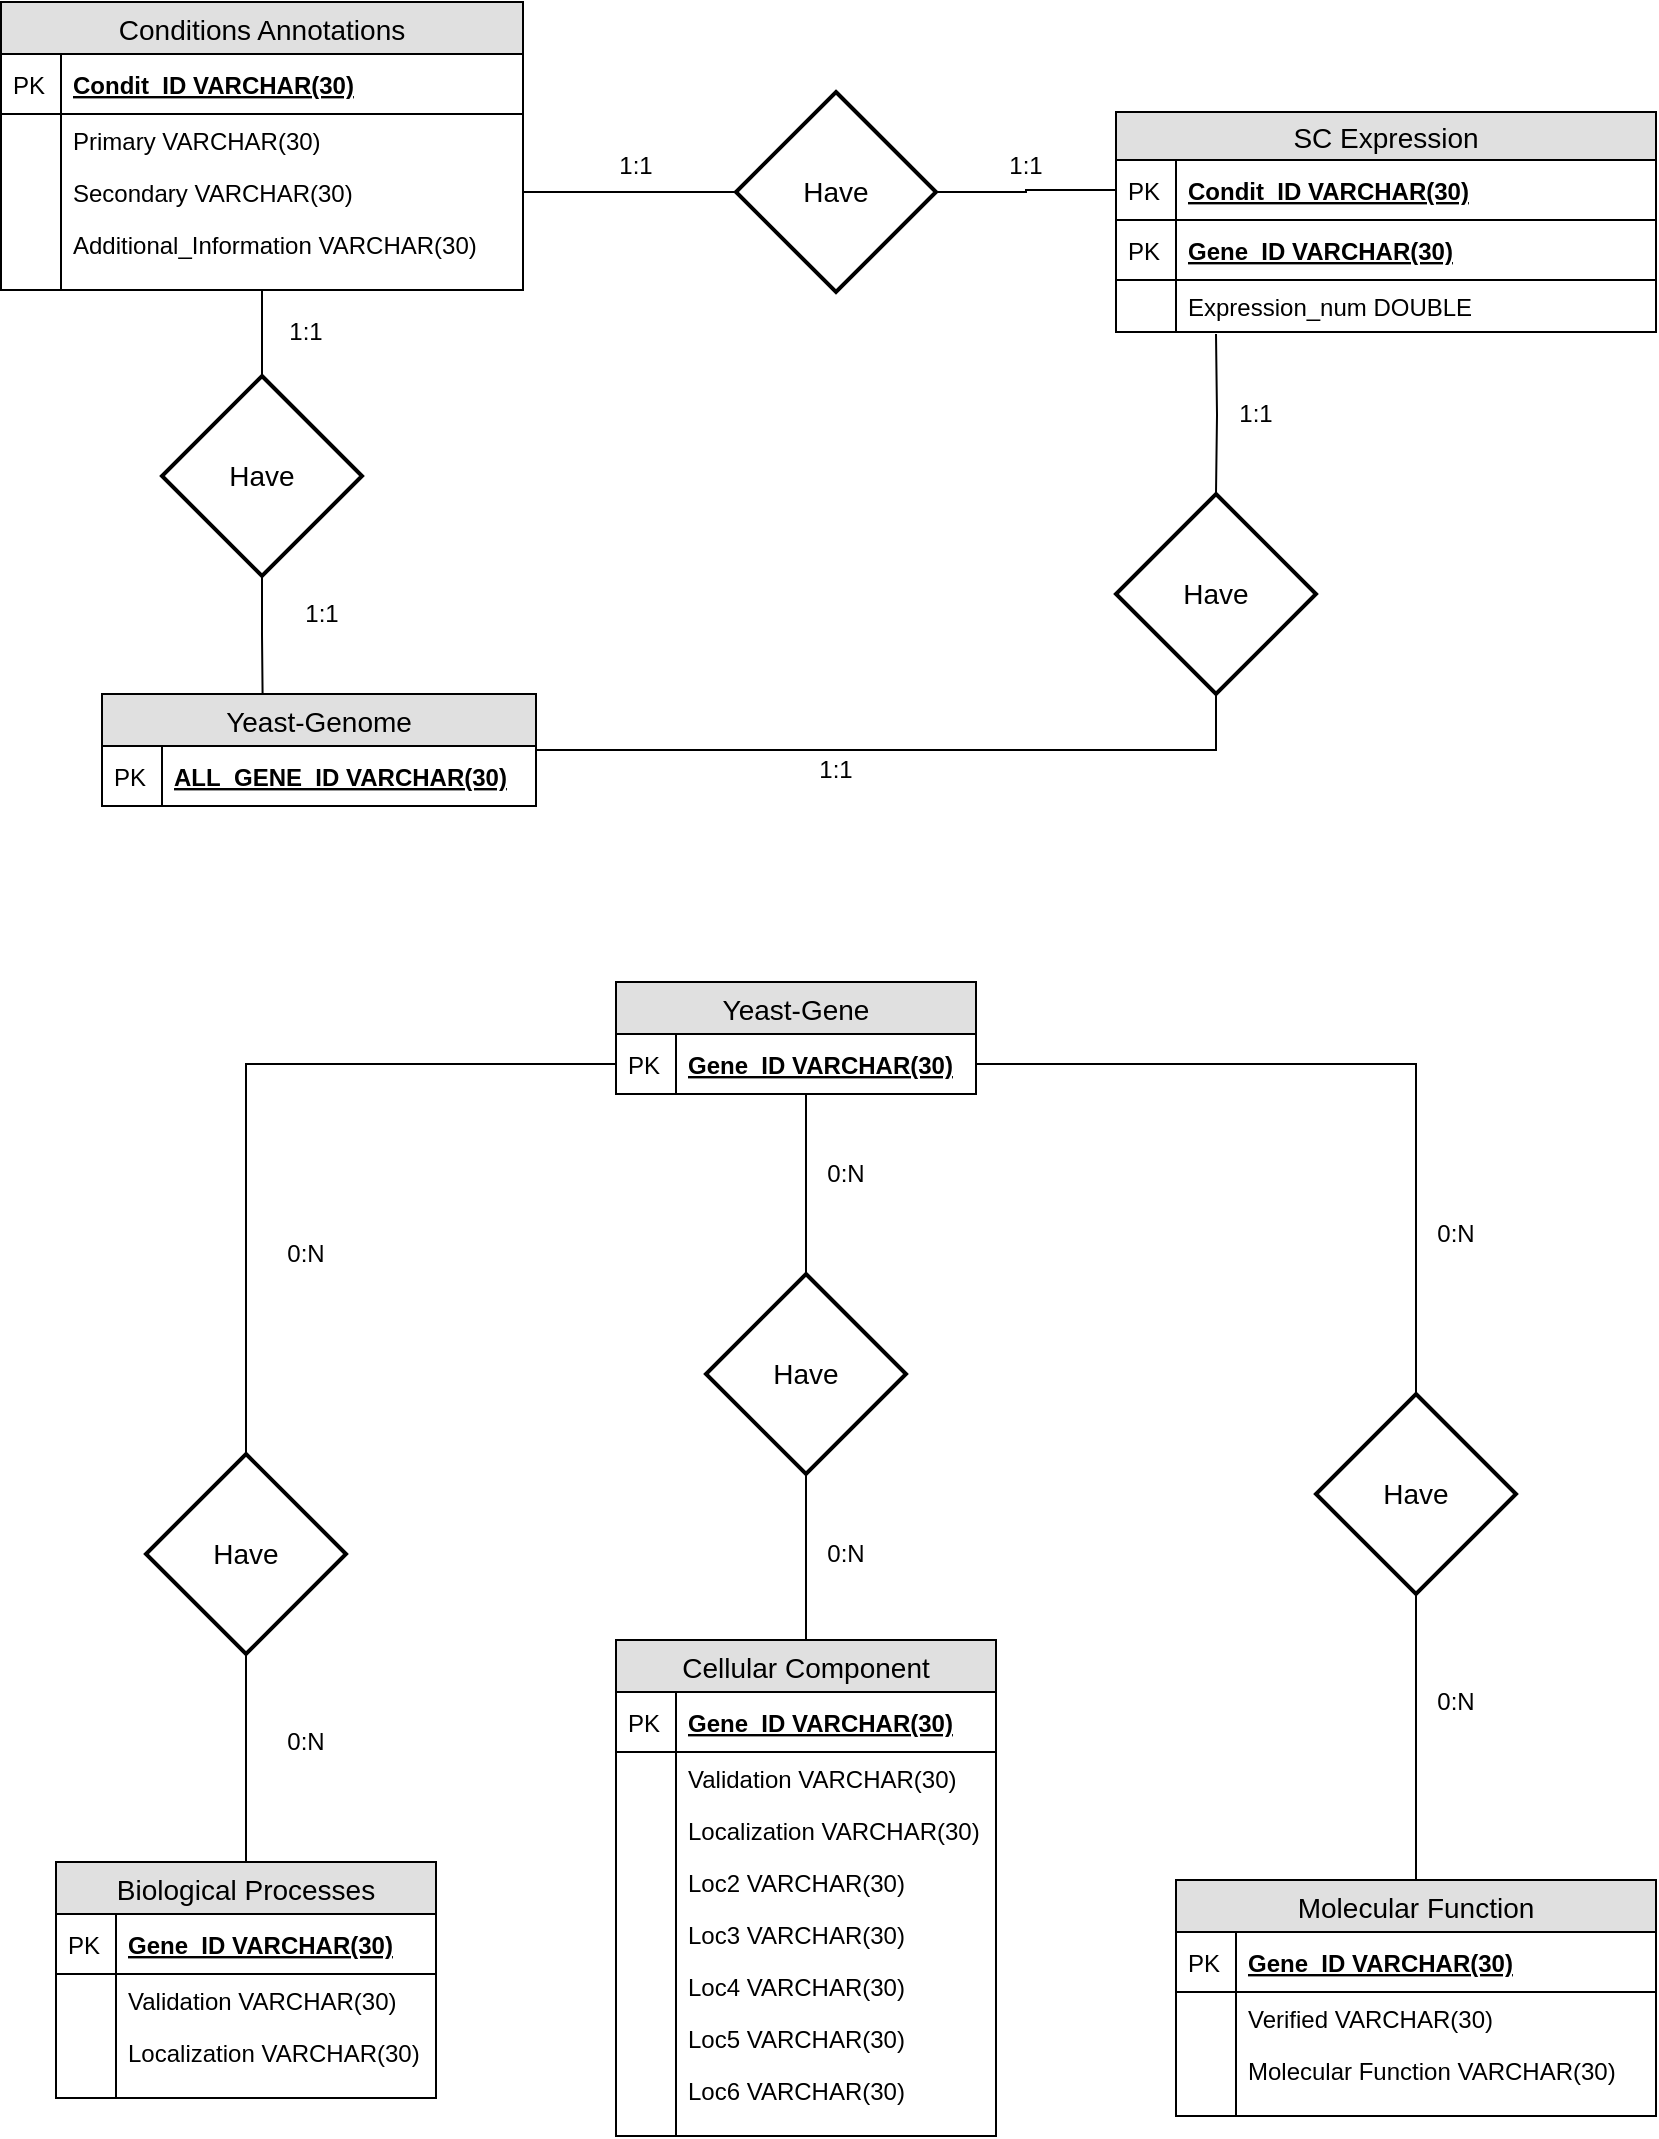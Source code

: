 <mxfile version="12.1.0" type="device" pages="1"><diagram id="scWGcqjn_IYCOLlwHUH1" name="Page-1"><mxGraphModel dx="871" dy="773" grid="1" gridSize="10" guides="1" tooltips="1" connect="1" arrows="1" fold="1" page="1" pageScale="1" pageWidth="850" pageHeight="1100" math="0" shadow="0"><root><mxCell id="0"/><mxCell id="1" parent="0"/><mxCell id="nrZJSowyt6EIEd6mgITd-166" style="edgeStyle=orthogonalEdgeStyle;rounded=0;orthogonalLoop=1;jettySize=auto;html=1;entryX=0.5;entryY=0;entryDx=0;entryDy=0;endArrow=none;endFill=0;" parent="1" source="nrZJSowyt6EIEd6mgITd-1" target="nrZJSowyt6EIEd6mgITd-164" edge="1"><mxGeometry relative="1" as="geometry"/></mxCell><mxCell id="nrZJSowyt6EIEd6mgITd-1" value="Conditions Annotations" style="swimlane;fontStyle=0;childLayout=stackLayout;horizontal=1;startSize=26;fillColor=#e0e0e0;horizontalStack=0;resizeParent=1;resizeParentMax=0;resizeLast=0;collapsible=1;marginBottom=0;swimlaneFillColor=#ffffff;align=center;fontSize=14;" parent="1" vertex="1"><mxGeometry x="2.5" y="4" width="261" height="144" as="geometry"/></mxCell><mxCell id="nrZJSowyt6EIEd6mgITd-2" value="Condit_ID VARCHAR(30)" style="shape=partialRectangle;top=0;left=0;right=0;bottom=1;align=left;verticalAlign=middle;fillColor=none;spacingLeft=34;spacingRight=4;overflow=hidden;rotatable=0;points=[[0,0.5],[1,0.5]];portConstraint=eastwest;dropTarget=0;fontStyle=5;fontSize=12;" parent="nrZJSowyt6EIEd6mgITd-1" vertex="1"><mxGeometry y="26" width="261" height="30" as="geometry"/></mxCell><mxCell id="nrZJSowyt6EIEd6mgITd-3" value="PK" style="shape=partialRectangle;top=0;left=0;bottom=0;fillColor=none;align=left;verticalAlign=middle;spacingLeft=4;spacingRight=4;overflow=hidden;rotatable=0;points=[];portConstraint=eastwest;part=1;fontSize=12;" parent="nrZJSowyt6EIEd6mgITd-2" vertex="1" connectable="0"><mxGeometry width="30" height="30" as="geometry"/></mxCell><mxCell id="nrZJSowyt6EIEd6mgITd-4" value="Primary VARCHAR(30)" style="shape=partialRectangle;top=0;left=0;right=0;bottom=0;align=left;verticalAlign=top;fillColor=none;spacingLeft=34;spacingRight=4;overflow=hidden;rotatable=0;points=[[0,0.5],[1,0.5]];portConstraint=eastwest;dropTarget=0;fontSize=12;" parent="nrZJSowyt6EIEd6mgITd-1" vertex="1"><mxGeometry y="56" width="261" height="26" as="geometry"/></mxCell><mxCell id="nrZJSowyt6EIEd6mgITd-5" value="" style="shape=partialRectangle;top=0;left=0;bottom=0;fillColor=none;align=left;verticalAlign=top;spacingLeft=4;spacingRight=4;overflow=hidden;rotatable=0;points=[];portConstraint=eastwest;part=1;fontSize=12;" parent="nrZJSowyt6EIEd6mgITd-4" vertex="1" connectable="0"><mxGeometry width="30" height="26" as="geometry"/></mxCell><mxCell id="nrZJSowyt6EIEd6mgITd-6" value="Secondary VARCHAR(30)" style="shape=partialRectangle;top=0;left=0;right=0;bottom=0;align=left;verticalAlign=top;fillColor=none;spacingLeft=34;spacingRight=4;overflow=hidden;rotatable=0;points=[[0,0.5],[1,0.5]];portConstraint=eastwest;dropTarget=0;fontSize=12;" parent="nrZJSowyt6EIEd6mgITd-1" vertex="1"><mxGeometry y="82" width="261" height="26" as="geometry"/></mxCell><mxCell id="nrZJSowyt6EIEd6mgITd-7" value="" style="shape=partialRectangle;top=0;left=0;bottom=0;fillColor=none;align=left;verticalAlign=top;spacingLeft=4;spacingRight=4;overflow=hidden;rotatable=0;points=[];portConstraint=eastwest;part=1;fontSize=12;" parent="nrZJSowyt6EIEd6mgITd-6" vertex="1" connectable="0"><mxGeometry width="30" height="26" as="geometry"/></mxCell><mxCell id="nrZJSowyt6EIEd6mgITd-8" value="Additional_Information VARCHAR(30)" style="shape=partialRectangle;top=0;left=0;right=0;bottom=0;align=left;verticalAlign=top;fillColor=none;spacingLeft=34;spacingRight=4;overflow=hidden;rotatable=0;points=[[0,0.5],[1,0.5]];portConstraint=eastwest;dropTarget=0;fontSize=12;" parent="nrZJSowyt6EIEd6mgITd-1" vertex="1"><mxGeometry y="108" width="261" height="26" as="geometry"/></mxCell><mxCell id="nrZJSowyt6EIEd6mgITd-9" value="" style="shape=partialRectangle;top=0;left=0;bottom=0;fillColor=none;align=left;verticalAlign=top;spacingLeft=4;spacingRight=4;overflow=hidden;rotatable=0;points=[];portConstraint=eastwest;part=1;fontSize=12;" parent="nrZJSowyt6EIEd6mgITd-8" vertex="1" connectable="0"><mxGeometry width="30" height="26" as="geometry"/></mxCell><mxCell id="nrZJSowyt6EIEd6mgITd-10" value="" style="shape=partialRectangle;top=0;left=0;right=0;bottom=0;align=left;verticalAlign=top;fillColor=none;spacingLeft=34;spacingRight=4;overflow=hidden;rotatable=0;points=[[0,0.5],[1,0.5]];portConstraint=eastwest;dropTarget=0;fontSize=12;" parent="nrZJSowyt6EIEd6mgITd-1" vertex="1"><mxGeometry y="134" width="261" height="10" as="geometry"/></mxCell><mxCell id="nrZJSowyt6EIEd6mgITd-11" value="" style="shape=partialRectangle;top=0;left=0;bottom=0;fillColor=none;align=left;verticalAlign=top;spacingLeft=4;spacingRight=4;overflow=hidden;rotatable=0;points=[];portConstraint=eastwest;part=1;fontSize=12;" parent="nrZJSowyt6EIEd6mgITd-10" vertex="1" connectable="0"><mxGeometry width="30" height="10" as="geometry"/></mxCell><mxCell id="nrZJSowyt6EIEd6mgITd-14" value="Biological Processes" style="swimlane;fontStyle=0;childLayout=stackLayout;horizontal=1;startSize=26;fillColor=#e0e0e0;horizontalStack=0;resizeParent=1;resizeParentMax=0;resizeLast=0;collapsible=1;marginBottom=0;swimlaneFillColor=#ffffff;align=center;fontSize=14;" parent="1" vertex="1"><mxGeometry x="30" y="934" width="190" height="118" as="geometry"/></mxCell><mxCell id="nrZJSowyt6EIEd6mgITd-15" value="Gene_ID VARCHAR(30)" style="shape=partialRectangle;top=0;left=0;right=0;bottom=1;align=left;verticalAlign=middle;fillColor=none;spacingLeft=34;spacingRight=4;overflow=hidden;rotatable=0;points=[[0,0.5],[1,0.5]];portConstraint=eastwest;dropTarget=0;fontStyle=5;fontSize=12;" parent="nrZJSowyt6EIEd6mgITd-14" vertex="1"><mxGeometry y="26" width="190" height="30" as="geometry"/></mxCell><mxCell id="nrZJSowyt6EIEd6mgITd-16" value="PK" style="shape=partialRectangle;top=0;left=0;bottom=0;fillColor=none;align=left;verticalAlign=middle;spacingLeft=4;spacingRight=4;overflow=hidden;rotatable=0;points=[];portConstraint=eastwest;part=1;fontSize=12;" parent="nrZJSowyt6EIEd6mgITd-15" vertex="1" connectable="0"><mxGeometry width="30" height="30" as="geometry"/></mxCell><mxCell id="nrZJSowyt6EIEd6mgITd-17" value="Validation VARCHAR(30)" style="shape=partialRectangle;top=0;left=0;right=0;bottom=0;align=left;verticalAlign=top;fillColor=none;spacingLeft=34;spacingRight=4;overflow=hidden;rotatable=0;points=[[0,0.5],[1,0.5]];portConstraint=eastwest;dropTarget=0;fontSize=12;" parent="nrZJSowyt6EIEd6mgITd-14" vertex="1"><mxGeometry y="56" width="190" height="26" as="geometry"/></mxCell><mxCell id="nrZJSowyt6EIEd6mgITd-18" value="" style="shape=partialRectangle;top=0;left=0;bottom=0;fillColor=none;align=left;verticalAlign=top;spacingLeft=4;spacingRight=4;overflow=hidden;rotatable=0;points=[];portConstraint=eastwest;part=1;fontSize=12;" parent="nrZJSowyt6EIEd6mgITd-17" vertex="1" connectable="0"><mxGeometry width="30" height="26" as="geometry"/></mxCell><mxCell id="nrZJSowyt6EIEd6mgITd-19" value="Localization VARCHAR(30)" style="shape=partialRectangle;top=0;left=0;right=0;bottom=0;align=left;verticalAlign=top;fillColor=none;spacingLeft=34;spacingRight=4;overflow=hidden;rotatable=0;points=[[0,0.5],[1,0.5]];portConstraint=eastwest;dropTarget=0;fontSize=12;" parent="nrZJSowyt6EIEd6mgITd-14" vertex="1"><mxGeometry y="82" width="190" height="26" as="geometry"/></mxCell><mxCell id="nrZJSowyt6EIEd6mgITd-20" value="" style="shape=partialRectangle;top=0;left=0;bottom=0;fillColor=none;align=left;verticalAlign=top;spacingLeft=4;spacingRight=4;overflow=hidden;rotatable=0;points=[];portConstraint=eastwest;part=1;fontSize=12;" parent="nrZJSowyt6EIEd6mgITd-19" vertex="1" connectable="0"><mxGeometry width="30" height="26" as="geometry"/></mxCell><mxCell id="nrZJSowyt6EIEd6mgITd-23" value="" style="shape=partialRectangle;top=0;left=0;right=0;bottom=0;align=left;verticalAlign=top;fillColor=none;spacingLeft=34;spacingRight=4;overflow=hidden;rotatable=0;points=[[0,0.5],[1,0.5]];portConstraint=eastwest;dropTarget=0;fontSize=12;" parent="nrZJSowyt6EIEd6mgITd-14" vertex="1"><mxGeometry y="108" width="190" height="10" as="geometry"/></mxCell><mxCell id="nrZJSowyt6EIEd6mgITd-24" value="" style="shape=partialRectangle;top=0;left=0;bottom=0;fillColor=none;align=left;verticalAlign=top;spacingLeft=4;spacingRight=4;overflow=hidden;rotatable=0;points=[];portConstraint=eastwest;part=1;fontSize=12;" parent="nrZJSowyt6EIEd6mgITd-23" vertex="1" connectable="0"><mxGeometry width="30" height="10" as="geometry"/></mxCell><mxCell id="nrZJSowyt6EIEd6mgITd-25" value="Cellular Component" style="swimlane;fontStyle=0;childLayout=stackLayout;horizontal=1;startSize=26;fillColor=#e0e0e0;horizontalStack=0;resizeParent=1;resizeParentMax=0;resizeLast=0;collapsible=1;marginBottom=0;swimlaneFillColor=#ffffff;align=center;fontSize=14;" parent="1" vertex="1"><mxGeometry x="310" y="823" width="190" height="248" as="geometry"/></mxCell><mxCell id="nrZJSowyt6EIEd6mgITd-26" value="Gene_ID VARCHAR(30)" style="shape=partialRectangle;top=0;left=0;right=0;bottom=1;align=left;verticalAlign=middle;fillColor=none;spacingLeft=34;spacingRight=4;overflow=hidden;rotatable=0;points=[[0,0.5],[1,0.5]];portConstraint=eastwest;dropTarget=0;fontStyle=5;fontSize=12;" parent="nrZJSowyt6EIEd6mgITd-25" vertex="1"><mxGeometry y="26" width="190" height="30" as="geometry"/></mxCell><mxCell id="nrZJSowyt6EIEd6mgITd-27" value="PK" style="shape=partialRectangle;top=0;left=0;bottom=0;fillColor=none;align=left;verticalAlign=middle;spacingLeft=4;spacingRight=4;overflow=hidden;rotatable=0;points=[];portConstraint=eastwest;part=1;fontSize=12;" parent="nrZJSowyt6EIEd6mgITd-26" vertex="1" connectable="0"><mxGeometry width="30" height="30" as="geometry"/></mxCell><mxCell id="nrZJSowyt6EIEd6mgITd-28" value="Validation VARCHAR(30)" style="shape=partialRectangle;top=0;left=0;right=0;bottom=0;align=left;verticalAlign=top;fillColor=none;spacingLeft=34;spacingRight=4;overflow=hidden;rotatable=0;points=[[0,0.5],[1,0.5]];portConstraint=eastwest;dropTarget=0;fontSize=12;" parent="nrZJSowyt6EIEd6mgITd-25" vertex="1"><mxGeometry y="56" width="190" height="26" as="geometry"/></mxCell><mxCell id="nrZJSowyt6EIEd6mgITd-29" value="" style="shape=partialRectangle;top=0;left=0;bottom=0;fillColor=none;align=left;verticalAlign=top;spacingLeft=4;spacingRight=4;overflow=hidden;rotatable=0;points=[];portConstraint=eastwest;part=1;fontSize=12;" parent="nrZJSowyt6EIEd6mgITd-28" vertex="1" connectable="0"><mxGeometry width="30" height="26" as="geometry"/></mxCell><mxCell id="nrZJSowyt6EIEd6mgITd-30" value="Localization VARCHAR(30)" style="shape=partialRectangle;top=0;left=0;right=0;bottom=0;align=left;verticalAlign=top;fillColor=none;spacingLeft=34;spacingRight=4;overflow=hidden;rotatable=0;points=[[0,0.5],[1,0.5]];portConstraint=eastwest;dropTarget=0;fontSize=12;" parent="nrZJSowyt6EIEd6mgITd-25" vertex="1"><mxGeometry y="82" width="190" height="26" as="geometry"/></mxCell><mxCell id="nrZJSowyt6EIEd6mgITd-31" value="" style="shape=partialRectangle;top=0;left=0;bottom=0;fillColor=none;align=left;verticalAlign=top;spacingLeft=4;spacingRight=4;overflow=hidden;rotatable=0;points=[];portConstraint=eastwest;part=1;fontSize=12;" parent="nrZJSowyt6EIEd6mgITd-30" vertex="1" connectable="0"><mxGeometry width="30" height="26" as="geometry"/></mxCell><mxCell id="nrZJSowyt6EIEd6mgITd-32" value="Loc2 VARCHAR(30)" style="shape=partialRectangle;top=0;left=0;right=0;bottom=0;align=left;verticalAlign=top;fillColor=none;spacingLeft=34;spacingRight=4;overflow=hidden;rotatable=0;points=[[0,0.5],[1,0.5]];portConstraint=eastwest;dropTarget=0;fontSize=12;" parent="nrZJSowyt6EIEd6mgITd-25" vertex="1"><mxGeometry y="108" width="190" height="26" as="geometry"/></mxCell><mxCell id="nrZJSowyt6EIEd6mgITd-33" value="" style="shape=partialRectangle;top=0;left=0;bottom=0;fillColor=none;align=left;verticalAlign=top;spacingLeft=4;spacingRight=4;overflow=hidden;rotatable=0;points=[];portConstraint=eastwest;part=1;fontSize=12;" parent="nrZJSowyt6EIEd6mgITd-32" vertex="1" connectable="0"><mxGeometry width="30" height="26" as="geometry"/></mxCell><mxCell id="nrZJSowyt6EIEd6mgITd-36" value="Loc3 VARCHAR(30)" style="shape=partialRectangle;top=0;left=0;right=0;bottom=0;align=left;verticalAlign=top;fillColor=none;spacingLeft=34;spacingRight=4;overflow=hidden;rotatable=0;points=[[0,0.5],[1,0.5]];portConstraint=eastwest;dropTarget=0;fontSize=12;" parent="nrZJSowyt6EIEd6mgITd-25" vertex="1"><mxGeometry y="134" width="190" height="26" as="geometry"/></mxCell><mxCell id="nrZJSowyt6EIEd6mgITd-37" value="" style="shape=partialRectangle;top=0;left=0;bottom=0;fillColor=none;align=left;verticalAlign=top;spacingLeft=4;spacingRight=4;overflow=hidden;rotatable=0;points=[];portConstraint=eastwest;part=1;fontSize=12;" parent="nrZJSowyt6EIEd6mgITd-36" vertex="1" connectable="0"><mxGeometry width="30" height="26" as="geometry"/></mxCell><mxCell id="nrZJSowyt6EIEd6mgITd-38" value="Loc4 VARCHAR(30)" style="shape=partialRectangle;top=0;left=0;right=0;bottom=0;align=left;verticalAlign=top;fillColor=none;spacingLeft=34;spacingRight=4;overflow=hidden;rotatable=0;points=[[0,0.5],[1,0.5]];portConstraint=eastwest;dropTarget=0;fontSize=12;" parent="nrZJSowyt6EIEd6mgITd-25" vertex="1"><mxGeometry y="160" width="190" height="26" as="geometry"/></mxCell><mxCell id="nrZJSowyt6EIEd6mgITd-39" value="" style="shape=partialRectangle;top=0;left=0;bottom=0;fillColor=none;align=left;verticalAlign=top;spacingLeft=4;spacingRight=4;overflow=hidden;rotatable=0;points=[];portConstraint=eastwest;part=1;fontSize=12;" parent="nrZJSowyt6EIEd6mgITd-38" vertex="1" connectable="0"><mxGeometry width="30" height="26" as="geometry"/></mxCell><mxCell id="nrZJSowyt6EIEd6mgITd-40" value="Loc5 VARCHAR(30)" style="shape=partialRectangle;top=0;left=0;right=0;bottom=0;align=left;verticalAlign=top;fillColor=none;spacingLeft=34;spacingRight=4;overflow=hidden;rotatable=0;points=[[0,0.5],[1,0.5]];portConstraint=eastwest;dropTarget=0;fontSize=12;" parent="nrZJSowyt6EIEd6mgITd-25" vertex="1"><mxGeometry y="186" width="190" height="26" as="geometry"/></mxCell><mxCell id="nrZJSowyt6EIEd6mgITd-41" value="" style="shape=partialRectangle;top=0;left=0;bottom=0;fillColor=none;align=left;verticalAlign=top;spacingLeft=4;spacingRight=4;overflow=hidden;rotatable=0;points=[];portConstraint=eastwest;part=1;fontSize=12;" parent="nrZJSowyt6EIEd6mgITd-40" vertex="1" connectable="0"><mxGeometry width="30" height="26" as="geometry"/></mxCell><mxCell id="nrZJSowyt6EIEd6mgITd-42" value="Loc6 VARCHAR(30)" style="shape=partialRectangle;top=0;left=0;right=0;bottom=0;align=left;verticalAlign=top;fillColor=none;spacingLeft=34;spacingRight=4;overflow=hidden;rotatable=0;points=[[0,0.5],[1,0.5]];portConstraint=eastwest;dropTarget=0;fontSize=12;" parent="nrZJSowyt6EIEd6mgITd-25" vertex="1"><mxGeometry y="212" width="190" height="26" as="geometry"/></mxCell><mxCell id="nrZJSowyt6EIEd6mgITd-43" value="" style="shape=partialRectangle;top=0;left=0;bottom=0;fillColor=none;align=left;verticalAlign=top;spacingLeft=4;spacingRight=4;overflow=hidden;rotatable=0;points=[];portConstraint=eastwest;part=1;fontSize=12;" parent="nrZJSowyt6EIEd6mgITd-42" vertex="1" connectable="0"><mxGeometry width="30" height="26" as="geometry"/></mxCell><mxCell id="nrZJSowyt6EIEd6mgITd-34" value="" style="shape=partialRectangle;top=0;left=0;right=0;bottom=0;align=left;verticalAlign=top;fillColor=none;spacingLeft=34;spacingRight=4;overflow=hidden;rotatable=0;points=[[0,0.5],[1,0.5]];portConstraint=eastwest;dropTarget=0;fontSize=12;" parent="nrZJSowyt6EIEd6mgITd-25" vertex="1"><mxGeometry y="238" width="190" height="10" as="geometry"/></mxCell><mxCell id="nrZJSowyt6EIEd6mgITd-35" value="" style="shape=partialRectangle;top=0;left=0;bottom=0;fillColor=none;align=left;verticalAlign=top;spacingLeft=4;spacingRight=4;overflow=hidden;rotatable=0;points=[];portConstraint=eastwest;part=1;fontSize=12;" parent="nrZJSowyt6EIEd6mgITd-34" vertex="1" connectable="0"><mxGeometry width="30" height="10" as="geometry"/></mxCell><mxCell id="nrZJSowyt6EIEd6mgITd-44" value="Molecular Function" style="swimlane;fontStyle=0;childLayout=stackLayout;horizontal=1;startSize=26;fillColor=#e0e0e0;horizontalStack=0;resizeParent=1;resizeParentMax=0;resizeLast=0;collapsible=1;marginBottom=0;swimlaneFillColor=#ffffff;align=center;fontSize=14;" parent="1" vertex="1"><mxGeometry x="590" y="943" width="240" height="118" as="geometry"/></mxCell><mxCell id="nrZJSowyt6EIEd6mgITd-45" value="Gene_ID VARCHAR(30)" style="shape=partialRectangle;top=0;left=0;right=0;bottom=1;align=left;verticalAlign=middle;fillColor=none;spacingLeft=34;spacingRight=4;overflow=hidden;rotatable=0;points=[[0,0.5],[1,0.5]];portConstraint=eastwest;dropTarget=0;fontStyle=5;fontSize=12;" parent="nrZJSowyt6EIEd6mgITd-44" vertex="1"><mxGeometry y="26" width="240" height="30" as="geometry"/></mxCell><mxCell id="nrZJSowyt6EIEd6mgITd-46" value="PK" style="shape=partialRectangle;top=0;left=0;bottom=0;fillColor=none;align=left;verticalAlign=middle;spacingLeft=4;spacingRight=4;overflow=hidden;rotatable=0;points=[];portConstraint=eastwest;part=1;fontSize=12;" parent="nrZJSowyt6EIEd6mgITd-45" vertex="1" connectable="0"><mxGeometry width="30" height="30" as="geometry"/></mxCell><mxCell id="nrZJSowyt6EIEd6mgITd-47" value="Verified VARCHAR(30)" style="shape=partialRectangle;top=0;left=0;right=0;bottom=0;align=left;verticalAlign=top;fillColor=none;spacingLeft=34;spacingRight=4;overflow=hidden;rotatable=0;points=[[0,0.5],[1,0.5]];portConstraint=eastwest;dropTarget=0;fontSize=12;" parent="nrZJSowyt6EIEd6mgITd-44" vertex="1"><mxGeometry y="56" width="240" height="26" as="geometry"/></mxCell><mxCell id="nrZJSowyt6EIEd6mgITd-48" value="" style="shape=partialRectangle;top=0;left=0;bottom=0;fillColor=none;align=left;verticalAlign=top;spacingLeft=4;spacingRight=4;overflow=hidden;rotatable=0;points=[];portConstraint=eastwest;part=1;fontSize=12;" parent="nrZJSowyt6EIEd6mgITd-47" vertex="1" connectable="0"><mxGeometry width="30" height="26" as="geometry"/></mxCell><mxCell id="nrZJSowyt6EIEd6mgITd-49" value="Molecular Function VARCHAR(30)" style="shape=partialRectangle;top=0;left=0;right=0;bottom=0;align=left;verticalAlign=top;fillColor=none;spacingLeft=34;spacingRight=4;overflow=hidden;rotatable=0;points=[[0,0.5],[1,0.5]];portConstraint=eastwest;dropTarget=0;fontSize=12;" parent="nrZJSowyt6EIEd6mgITd-44" vertex="1"><mxGeometry y="82" width="240" height="26" as="geometry"/></mxCell><mxCell id="nrZJSowyt6EIEd6mgITd-50" value="" style="shape=partialRectangle;top=0;left=0;bottom=0;fillColor=none;align=left;verticalAlign=top;spacingLeft=4;spacingRight=4;overflow=hidden;rotatable=0;points=[];portConstraint=eastwest;part=1;fontSize=12;" parent="nrZJSowyt6EIEd6mgITd-49" vertex="1" connectable="0"><mxGeometry width="30" height="26" as="geometry"/></mxCell><mxCell id="nrZJSowyt6EIEd6mgITd-53" value="" style="shape=partialRectangle;top=0;left=0;right=0;bottom=0;align=left;verticalAlign=top;fillColor=none;spacingLeft=34;spacingRight=4;overflow=hidden;rotatable=0;points=[[0,0.5],[1,0.5]];portConstraint=eastwest;dropTarget=0;fontSize=12;" parent="nrZJSowyt6EIEd6mgITd-44" vertex="1"><mxGeometry y="108" width="240" height="10" as="geometry"/></mxCell><mxCell id="nrZJSowyt6EIEd6mgITd-54" value="" style="shape=partialRectangle;top=0;left=0;bottom=0;fillColor=none;align=left;verticalAlign=top;spacingLeft=4;spacingRight=4;overflow=hidden;rotatable=0;points=[];portConstraint=eastwest;part=1;fontSize=12;" parent="nrZJSowyt6EIEd6mgITd-53" vertex="1" connectable="0"><mxGeometry width="30" height="10" as="geometry"/></mxCell><mxCell id="nrZJSowyt6EIEd6mgITd-88" value="SC Expression" style="swimlane;fontStyle=0;childLayout=stackLayout;horizontal=1;startSize=24;fillColor=#e0e0e0;horizontalStack=0;resizeParent=1;resizeParentMax=0;resizeLast=0;collapsible=1;marginBottom=0;swimlaneFillColor=#ffffff;align=center;fontSize=14;" parent="1" vertex="1"><mxGeometry x="560" y="59" width="270" height="110" as="geometry"/></mxCell><mxCell id="nrZJSowyt6EIEd6mgITd-89" value="Condit_ID VARCHAR(30)" style="shape=partialRectangle;top=0;left=0;right=0;bottom=1;align=left;verticalAlign=middle;fillColor=none;spacingLeft=34;spacingRight=4;overflow=hidden;rotatable=0;points=[[0,0.5],[1,0.5]];portConstraint=eastwest;dropTarget=0;fontStyle=5;fontSize=12;" parent="nrZJSowyt6EIEd6mgITd-88" vertex="1"><mxGeometry y="24" width="270" height="30" as="geometry"/></mxCell><mxCell id="nrZJSowyt6EIEd6mgITd-90" value="PK" style="shape=partialRectangle;top=0;left=0;bottom=0;fillColor=none;align=left;verticalAlign=middle;spacingLeft=4;spacingRight=4;overflow=hidden;rotatable=0;points=[];portConstraint=eastwest;part=1;fontSize=12;" parent="nrZJSowyt6EIEd6mgITd-89" vertex="1" connectable="0"><mxGeometry width="30" height="30" as="geometry"/></mxCell><mxCell id="BZNn4kCr289422OE-HFV-6" value="Gene_ID VARCHAR(30)" style="shape=partialRectangle;top=0;left=0;right=0;bottom=1;align=left;verticalAlign=middle;fillColor=none;spacingLeft=34;spacingRight=4;overflow=hidden;rotatable=0;points=[[0,0.5],[1,0.5]];portConstraint=eastwest;dropTarget=0;fontStyle=5;fontSize=12;" parent="nrZJSowyt6EIEd6mgITd-88" vertex="1"><mxGeometry y="54" width="270" height="30" as="geometry"/></mxCell><mxCell id="BZNn4kCr289422OE-HFV-7" value="PK" style="shape=partialRectangle;top=0;left=0;bottom=0;fillColor=none;align=left;verticalAlign=middle;spacingLeft=4;spacingRight=4;overflow=hidden;rotatable=0;points=[];portConstraint=eastwest;part=1;fontSize=12;" parent="BZNn4kCr289422OE-HFV-6" vertex="1" connectable="0"><mxGeometry width="30" height="30" as="geometry"/></mxCell><mxCell id="nrZJSowyt6EIEd6mgITd-93" value="Expression_num DOUBLE" style="shape=partialRectangle;top=0;left=0;right=0;bottom=0;align=left;verticalAlign=top;fillColor=none;spacingLeft=34;spacingRight=4;overflow=hidden;rotatable=0;points=[[0,0.5],[1,0.5]];portConstraint=eastwest;dropTarget=0;fontSize=12;" parent="nrZJSowyt6EIEd6mgITd-88" vertex="1"><mxGeometry y="84" width="270" height="26" as="geometry"/></mxCell><mxCell id="nrZJSowyt6EIEd6mgITd-94" value="" style="shape=partialRectangle;top=0;left=0;bottom=0;fillColor=none;align=left;verticalAlign=top;spacingLeft=4;spacingRight=4;overflow=hidden;rotatable=0;points=[];portConstraint=eastwest;part=1;fontSize=12;" parent="nrZJSowyt6EIEd6mgITd-93" vertex="1" connectable="0"><mxGeometry width="30" height="26" as="geometry"/></mxCell><mxCell id="nrZJSowyt6EIEd6mgITd-147" style="edgeStyle=orthogonalEdgeStyle;rounded=0;orthogonalLoop=1;jettySize=auto;html=1;entryX=0.5;entryY=0;entryDx=0;entryDy=0;endArrow=none;endFill=0;" parent="1" source="nrZJSowyt6EIEd6mgITd-115" target="nrZJSowyt6EIEd6mgITd-130" edge="1"><mxGeometry relative="1" as="geometry"><Array as="points"><mxPoint x="405" y="560"/><mxPoint x="405" y="560"/></Array></mxGeometry></mxCell><mxCell id="nrZJSowyt6EIEd6mgITd-115" value="Yeast-Gene" style="swimlane;fontStyle=0;childLayout=stackLayout;horizontal=1;startSize=26;fillColor=#e0e0e0;horizontalStack=0;resizeParent=1;resizeParentMax=0;resizeLast=0;collapsible=1;marginBottom=0;swimlaneFillColor=#ffffff;align=center;fontSize=14;" parent="1" vertex="1"><mxGeometry x="310" y="494" width="180" height="56" as="geometry"/></mxCell><mxCell id="nrZJSowyt6EIEd6mgITd-116" value="Gene_ID VARCHAR(30)" style="shape=partialRectangle;top=0;left=0;right=0;bottom=1;align=left;verticalAlign=middle;fillColor=none;spacingLeft=34;spacingRight=4;overflow=hidden;rotatable=0;points=[[0,0.5],[1,0.5]];portConstraint=eastwest;dropTarget=0;fontStyle=5;fontSize=12;" parent="nrZJSowyt6EIEd6mgITd-115" vertex="1"><mxGeometry y="26" width="180" height="30" as="geometry"/></mxCell><mxCell id="nrZJSowyt6EIEd6mgITd-117" value="PK" style="shape=partialRectangle;top=0;left=0;bottom=0;fillColor=none;align=left;verticalAlign=middle;spacingLeft=4;spacingRight=4;overflow=hidden;rotatable=0;points=[];portConstraint=eastwest;part=1;fontSize=12;" parent="nrZJSowyt6EIEd6mgITd-116" vertex="1" connectable="0"><mxGeometry width="30" height="30" as="geometry"/></mxCell><mxCell id="nrZJSowyt6EIEd6mgITd-138" style="edgeStyle=orthogonalEdgeStyle;rounded=0;orthogonalLoop=1;jettySize=auto;html=1;exitX=0.5;exitY=1;exitDx=0;exitDy=0;entryX=0.5;entryY=0;entryDx=0;entryDy=0;endArrow=none;endFill=0;" parent="1" source="nrZJSowyt6EIEd6mgITd-128" target="nrZJSowyt6EIEd6mgITd-14" edge="1"><mxGeometry relative="1" as="geometry"/></mxCell><mxCell id="nrZJSowyt6EIEd6mgITd-128" value="Have" style="shape=rhombus;strokeWidth=2;fontSize=17;perimeter=rhombusPerimeter;whiteSpace=wrap;html=1;align=center;fontSize=14;" parent="1" vertex="1"><mxGeometry x="75" y="730" width="100" height="100" as="geometry"/></mxCell><mxCell id="nrZJSowyt6EIEd6mgITd-139" style="edgeStyle=orthogonalEdgeStyle;rounded=0;orthogonalLoop=1;jettySize=auto;html=1;exitX=0.5;exitY=1;exitDx=0;exitDy=0;entryX=0.5;entryY=0;entryDx=0;entryDy=0;endArrow=none;endFill=0;" parent="1" source="nrZJSowyt6EIEd6mgITd-130" target="nrZJSowyt6EIEd6mgITd-25" edge="1"><mxGeometry relative="1" as="geometry"/></mxCell><mxCell id="nrZJSowyt6EIEd6mgITd-130" value="Have" style="shape=rhombus;strokeWidth=2;fontSize=17;perimeter=rhombusPerimeter;whiteSpace=wrap;html=1;align=center;fontSize=14;" parent="1" vertex="1"><mxGeometry x="355" y="640" width="100" height="100" as="geometry"/></mxCell><mxCell id="nrZJSowyt6EIEd6mgITd-140" style="edgeStyle=orthogonalEdgeStyle;rounded=0;orthogonalLoop=1;jettySize=auto;html=1;exitX=0.5;exitY=1;exitDx=0;exitDy=0;entryX=0.5;entryY=0;entryDx=0;entryDy=0;endArrow=none;endFill=0;" parent="1" source="nrZJSowyt6EIEd6mgITd-131" target="nrZJSowyt6EIEd6mgITd-44" edge="1"><mxGeometry relative="1" as="geometry"/></mxCell><mxCell id="nrZJSowyt6EIEd6mgITd-131" value="Have" style="shape=rhombus;strokeWidth=2;fontSize=17;perimeter=rhombusPerimeter;whiteSpace=wrap;html=1;align=center;fontSize=14;" parent="1" vertex="1"><mxGeometry x="660" y="700" width="100" height="100" as="geometry"/></mxCell><mxCell id="nrZJSowyt6EIEd6mgITd-146" style="edgeStyle=orthogonalEdgeStyle;rounded=0;orthogonalLoop=1;jettySize=auto;html=1;entryX=0.5;entryY=0;entryDx=0;entryDy=0;endArrow=none;endFill=0;" parent="1" source="nrZJSowyt6EIEd6mgITd-116" target="nrZJSowyt6EIEd6mgITd-128" edge="1"><mxGeometry relative="1" as="geometry"/></mxCell><mxCell id="nrZJSowyt6EIEd6mgITd-148" style="edgeStyle=orthogonalEdgeStyle;rounded=0;orthogonalLoop=1;jettySize=auto;html=1;entryX=0.5;entryY=0;entryDx=0;entryDy=0;endArrow=none;endFill=0;" parent="1" source="nrZJSowyt6EIEd6mgITd-116" target="nrZJSowyt6EIEd6mgITd-131" edge="1"><mxGeometry relative="1" as="geometry"/></mxCell><mxCell id="nrZJSowyt6EIEd6mgITd-176" style="edgeStyle=orthogonalEdgeStyle;rounded=0;orthogonalLoop=1;jettySize=auto;html=1;endArrow=none;endFill=0;entryX=0.5;entryY=1;entryDx=0;entryDy=0;" parent="1" source="nrZJSowyt6EIEd6mgITd-149" target="jNxPHaTrvH0_WPi1u9xY-6" edge="1"><mxGeometry relative="1" as="geometry"><mxPoint x="740" y="340" as="targetPoint"/></mxGeometry></mxCell><mxCell id="nrZJSowyt6EIEd6mgITd-149" value="Yeast-Genome" style="swimlane;fontStyle=0;childLayout=stackLayout;horizontal=1;startSize=26;fillColor=#e0e0e0;horizontalStack=0;resizeParent=1;resizeParentMax=0;resizeLast=0;collapsible=1;marginBottom=0;swimlaneFillColor=#ffffff;align=center;fontSize=14;" parent="1" vertex="1"><mxGeometry x="53" y="350" width="217" height="56" as="geometry"/></mxCell><mxCell id="nrZJSowyt6EIEd6mgITd-150" value="ALL_GENE_ID VARCHAR(30)" style="shape=partialRectangle;top=0;left=0;right=0;bottom=1;align=left;verticalAlign=middle;fillColor=none;spacingLeft=34;spacingRight=4;overflow=hidden;rotatable=0;points=[[0,0.5],[1,0.5]];portConstraint=eastwest;dropTarget=0;fontStyle=5;fontSize=12;" parent="nrZJSowyt6EIEd6mgITd-149" vertex="1"><mxGeometry y="26" width="217" height="30" as="geometry"/></mxCell><mxCell id="nrZJSowyt6EIEd6mgITd-151" value="PK" style="shape=partialRectangle;top=0;left=0;bottom=0;fillColor=none;align=left;verticalAlign=middle;spacingLeft=4;spacingRight=4;overflow=hidden;rotatable=0;points=[];portConstraint=eastwest;part=1;fontSize=12;" parent="nrZJSowyt6EIEd6mgITd-150" vertex="1" connectable="0"><mxGeometry width="30" height="30" as="geometry"/></mxCell><mxCell id="nrZJSowyt6EIEd6mgITd-162" style="edgeStyle=orthogonalEdgeStyle;rounded=0;orthogonalLoop=1;jettySize=auto;html=1;entryX=0;entryY=0.5;entryDx=0;entryDy=0;endArrow=none;endFill=0;" parent="1" source="nrZJSowyt6EIEd6mgITd-160" target="nrZJSowyt6EIEd6mgITd-89" edge="1"><mxGeometry relative="1" as="geometry"/></mxCell><mxCell id="nrZJSowyt6EIEd6mgITd-160" value="Have" style="shape=rhombus;strokeWidth=2;fontSize=17;perimeter=rhombusPerimeter;whiteSpace=wrap;html=1;align=center;fontSize=14;" parent="1" vertex="1"><mxGeometry x="370" y="49" width="100" height="100" as="geometry"/></mxCell><mxCell id="nrZJSowyt6EIEd6mgITd-165" style="edgeStyle=orthogonalEdgeStyle;rounded=0;orthogonalLoop=1;jettySize=auto;html=1;endArrow=none;endFill=0;entryX=0.37;entryY=-0.003;entryDx=0;entryDy=0;entryPerimeter=0;" parent="1" source="nrZJSowyt6EIEd6mgITd-164" target="nrZJSowyt6EIEd6mgITd-149" edge="1"><mxGeometry relative="1" as="geometry"><mxPoint x="133" y="330" as="targetPoint"/></mxGeometry></mxCell><mxCell id="nrZJSowyt6EIEd6mgITd-164" value="Have" style="shape=rhombus;strokeWidth=2;fontSize=17;perimeter=rhombusPerimeter;whiteSpace=wrap;html=1;align=center;fontSize=14;" parent="1" vertex="1"><mxGeometry x="83" y="191" width="100" height="100" as="geometry"/></mxCell><mxCell id="nrZJSowyt6EIEd6mgITd-173" style="edgeStyle=orthogonalEdgeStyle;rounded=0;orthogonalLoop=1;jettySize=auto;html=1;entryX=0;entryY=0.5;entryDx=0;entryDy=0;endArrow=none;endFill=0;" parent="1" source="nrZJSowyt6EIEd6mgITd-6" target="nrZJSowyt6EIEd6mgITd-160" edge="1"><mxGeometry relative="1" as="geometry"/></mxCell><mxCell id="nrZJSowyt6EIEd6mgITd-177" value="1:1" style="text;html=1;strokeColor=none;fillColor=none;align=center;verticalAlign=middle;whiteSpace=wrap;rounded=0;" parent="1" vertex="1"><mxGeometry x="135" y="159" width="40" height="20" as="geometry"/></mxCell><mxCell id="nrZJSowyt6EIEd6mgITd-178" value="1:1" style="text;html=1;strokeColor=none;fillColor=none;align=center;verticalAlign=middle;whiteSpace=wrap;rounded=0;" parent="1" vertex="1"><mxGeometry x="143" y="300" width="40" height="20" as="geometry"/></mxCell><mxCell id="nrZJSowyt6EIEd6mgITd-180" value="1:1" style="text;html=1;strokeColor=none;fillColor=none;align=center;verticalAlign=middle;whiteSpace=wrap;rounded=0;" parent="1" vertex="1"><mxGeometry x="300" y="76" width="40" height="20" as="geometry"/></mxCell><mxCell id="nrZJSowyt6EIEd6mgITd-181" value="1:1" style="text;html=1;strokeColor=none;fillColor=none;align=center;verticalAlign=middle;whiteSpace=wrap;rounded=0;" parent="1" vertex="1"><mxGeometry x="400" y="378" width="40" height="20" as="geometry"/></mxCell><mxCell id="nrZJSowyt6EIEd6mgITd-182" value="1:1" style="text;html=1;strokeColor=none;fillColor=none;align=center;verticalAlign=middle;whiteSpace=wrap;rounded=0;" parent="1" vertex="1"><mxGeometry x="495" y="76" width="40" height="20" as="geometry"/></mxCell><mxCell id="nrZJSowyt6EIEd6mgITd-183" value="0:N" style="text;html=1;strokeColor=none;fillColor=none;align=center;verticalAlign=middle;whiteSpace=wrap;rounded=0;" parent="1" vertex="1"><mxGeometry x="135" y="620" width="40" height="20" as="geometry"/></mxCell><mxCell id="nrZJSowyt6EIEd6mgITd-184" value="0:N" style="text;html=1;strokeColor=none;fillColor=none;align=center;verticalAlign=middle;whiteSpace=wrap;rounded=0;" parent="1" vertex="1"><mxGeometry x="404.5" y="580" width="40" height="20" as="geometry"/></mxCell><mxCell id="nrZJSowyt6EIEd6mgITd-185" value="0:N" style="text;html=1;strokeColor=none;fillColor=none;align=center;verticalAlign=middle;whiteSpace=wrap;rounded=0;" parent="1" vertex="1"><mxGeometry x="710" y="610" width="40" height="20" as="geometry"/></mxCell><mxCell id="nrZJSowyt6EIEd6mgITd-186" value="0:N" style="text;html=1;strokeColor=none;fillColor=none;align=center;verticalAlign=middle;whiteSpace=wrap;rounded=0;" parent="1" vertex="1"><mxGeometry x="135" y="864" width="40" height="20" as="geometry"/></mxCell><mxCell id="nrZJSowyt6EIEd6mgITd-187" value="0:N" style="text;html=1;strokeColor=none;fillColor=none;align=center;verticalAlign=middle;whiteSpace=wrap;rounded=0;" parent="1" vertex="1"><mxGeometry x="404.5" y="770" width="40" height="20" as="geometry"/></mxCell><mxCell id="nrZJSowyt6EIEd6mgITd-188" value="0:N" style="text;html=1;strokeColor=none;fillColor=none;align=center;verticalAlign=middle;whiteSpace=wrap;rounded=0;" parent="1" vertex="1"><mxGeometry x="710" y="844" width="40" height="20" as="geometry"/></mxCell><mxCell id="jNxPHaTrvH0_WPi1u9xY-6" value="Have" style="shape=rhombus;strokeWidth=2;fontSize=17;perimeter=rhombusPerimeter;whiteSpace=wrap;html=1;align=center;fontSize=14;" parent="1" vertex="1"><mxGeometry x="560" y="250" width="100" height="100" as="geometry"/></mxCell><mxCell id="BZNn4kCr289422OE-HFV-3" style="edgeStyle=orthogonalEdgeStyle;rounded=0;orthogonalLoop=1;jettySize=auto;html=1;entryX=0.5;entryY=0;entryDx=0;entryDy=0;endArrow=none;endFill=0;" parent="1" target="jNxPHaTrvH0_WPi1u9xY-6" edge="1"><mxGeometry relative="1" as="geometry"><mxPoint x="610" y="170" as="sourcePoint"/><mxPoint x="669.286" y="197.357" as="targetPoint"/></mxGeometry></mxCell><mxCell id="gWF-MmcKGkecBd4ZmliG-1" value="1:1" style="text;html=1;strokeColor=none;fillColor=none;align=center;verticalAlign=middle;whiteSpace=wrap;rounded=0;" vertex="1" parent="1"><mxGeometry x="610" y="199.5" width="40" height="20" as="geometry"/></mxCell></root></mxGraphModel></diagram></mxfile>